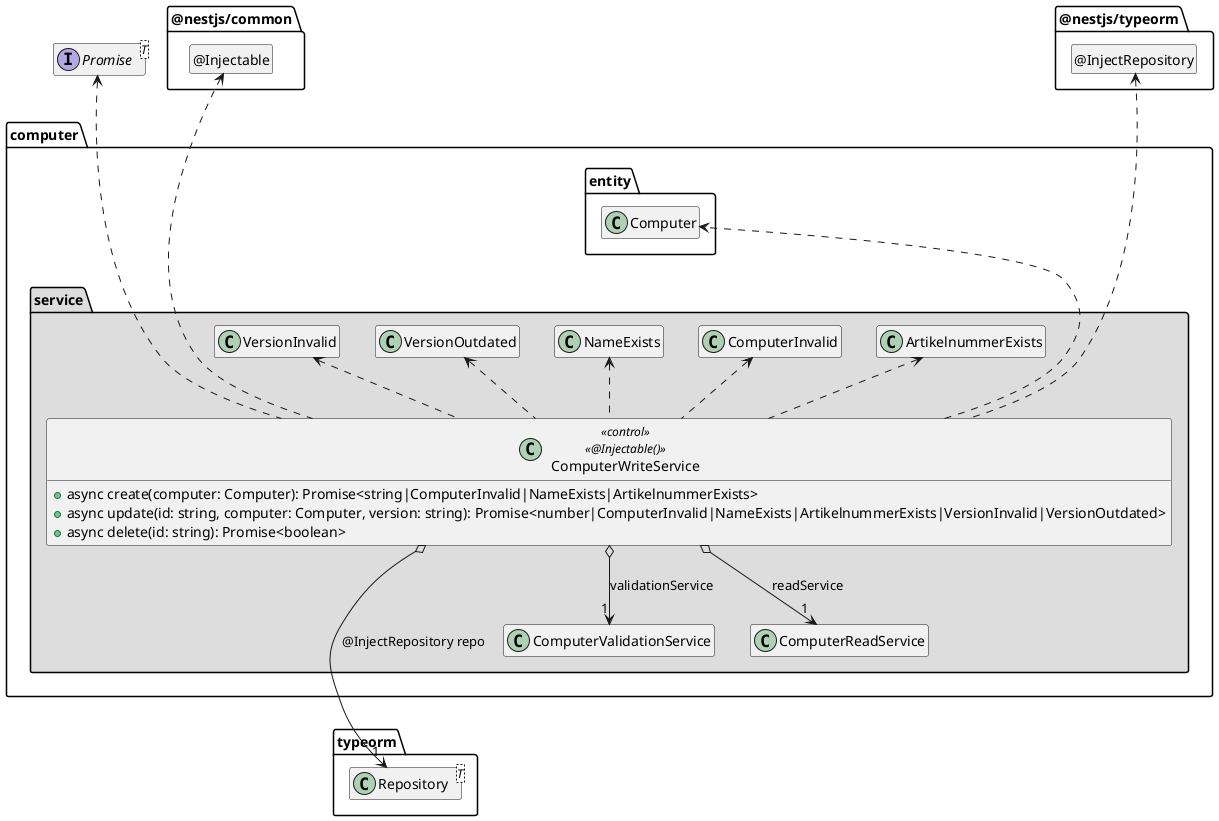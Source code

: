 ' Preview durch <Alt>d

@startuml Anwendungskern

interface Promise<T>

package @nestjs/common {
  class "@Injectable" as Injectable
  hide Injectable circle
}

package typeorm {
  class Repository<T>
}

package @nestjs/typeorm {
  class "@InjectRepository" as InjectRepository
  hide InjectRepository circle
}

package computer {
  package entity {
    class Computer
  }

  package service #DDDDDD {
    class ComputerInvalid
    class NameExists
    class ArtikelnummerExists
    class VersionInvalid
    class VersionOutdated

    class ComputerWriteService << control >> <<@Injectable()>> {
      + async create(computer: Computer): Promise<string|ComputerInvalid|NameExists|ArtikelnummerExists>
      + async update(id: string, computer: Computer, version: string): Promise<number|ComputerInvalid|NameExists|ArtikelnummerExists|VersionInvalid|VersionOutdated>
      + async delete(id: string): Promise<boolean>
    }

    ComputerWriteService o--> "1" ComputerValidationService: validationService
    ComputerWriteService o--> "1" ComputerReadService: readService
    ComputerWriteService o--> "1" Repository: @InjectRepository repo

    ComputerWriteService .up.> Injectable
    ComputerWriteService .up.> InjectRepository

    ComputerWriteService .up.> Promise
    ComputerWriteService ..> Computer
    ComputerWriteService .up.> ComputerInvalid
    ComputerWriteService .up.> NameExists
    ComputerWriteService .up.> ArtikelnummerExists
    ComputerWriteService .up.> VersionInvalid
    ComputerWriteService .up.> VersionOutdated

    ComputerInvalid .up[hidden].> Computer
    Computer .up[hidden].> Promise
    Computer .up[hidden].> Injectable
    Computer .up[hidden].> InjectRepository
    NameExists .up[hidden].> Computer
    ComputerValidationService .[hidden].> Repository
  }
}

hide empty members

@enduml

